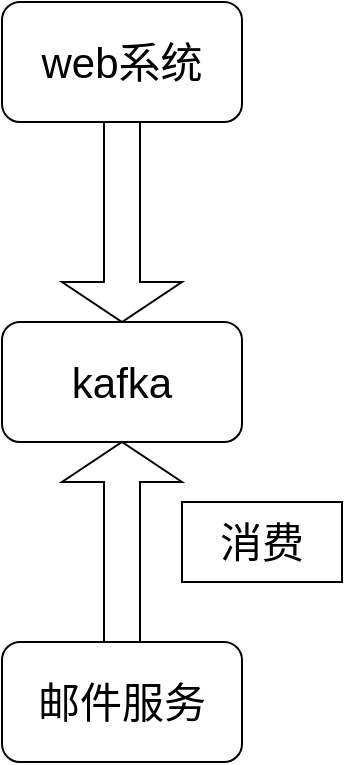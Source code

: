 <mxfile version="17.4.6" type="github">
  <diagram id="C5RBs43oDa-KdzZeNtuy" name="Page-1">
    <mxGraphModel dx="1203" dy="754" grid="1" gridSize="10" guides="1" tooltips="1" connect="1" arrows="1" fold="1" page="1" pageScale="1" pageWidth="827" pageHeight="1169" math="0" shadow="0">
      <root>
        <mxCell id="WIyWlLk6GJQsqaUBKTNV-0" />
        <mxCell id="WIyWlLk6GJQsqaUBKTNV-1" parent="WIyWlLk6GJQsqaUBKTNV-0" />
        <mxCell id="DwHTeWAaBYbe_PAtIa6e-0" value="web系统" style="rounded=1;whiteSpace=wrap;html=1;fontSize=21;" vertex="1" parent="WIyWlLk6GJQsqaUBKTNV-1">
          <mxGeometry x="170" y="160" width="120" height="60" as="geometry" />
        </mxCell>
        <mxCell id="DwHTeWAaBYbe_PAtIa6e-1" value="" style="shape=singleArrow;direction=south;whiteSpace=wrap;html=1;fontSize=21;" vertex="1" parent="WIyWlLk6GJQsqaUBKTNV-1">
          <mxGeometry x="200" y="220" width="60" height="100" as="geometry" />
        </mxCell>
        <mxCell id="DwHTeWAaBYbe_PAtIa6e-2" value="kafka" style="rounded=1;whiteSpace=wrap;html=1;fontSize=21;" vertex="1" parent="WIyWlLk6GJQsqaUBKTNV-1">
          <mxGeometry x="170" y="320" width="120" height="60" as="geometry" />
        </mxCell>
        <mxCell id="DwHTeWAaBYbe_PAtIa6e-3" value="" style="shape=singleArrow;direction=north;whiteSpace=wrap;html=1;fontSize=21;" vertex="1" parent="WIyWlLk6GJQsqaUBKTNV-1">
          <mxGeometry x="200" y="380" width="60" height="100" as="geometry" />
        </mxCell>
        <mxCell id="DwHTeWAaBYbe_PAtIa6e-4" value="消费" style="whiteSpace=wrap;html=1;fontSize=21;" vertex="1" parent="WIyWlLk6GJQsqaUBKTNV-1">
          <mxGeometry x="260" y="410" width="80" height="40" as="geometry" />
        </mxCell>
        <mxCell id="DwHTeWAaBYbe_PAtIa6e-5" value="邮件服务" style="rounded=1;whiteSpace=wrap;html=1;fontSize=21;" vertex="1" parent="WIyWlLk6GJQsqaUBKTNV-1">
          <mxGeometry x="170" y="480" width="120" height="60" as="geometry" />
        </mxCell>
      </root>
    </mxGraphModel>
  </diagram>
</mxfile>
